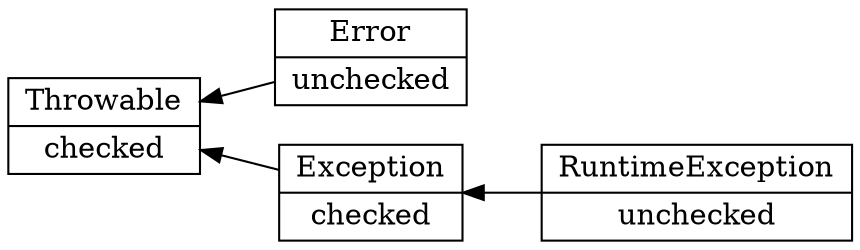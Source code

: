 digraph Throwable {
    rankdir = "RL"
    "Throwable" [label = "Throwable | checked" shape = "record"];
    "Error" [label = "Error | unchecked" shape = "record"];
    "Exception" [label = "Exception | checked" shape = "record"];
    "RuntimeException" [label = "RuntimeException | unchecked" shape = "record"];

    Exception -> Throwable [ penwidth = 1 fontsize = 28 fontcolor = "black"];
    Error -> Throwable [ penwidth = 1 fontsize = 28 fontcolor = "black"];
    RuntimeException -> Exception [ penwidth = 1 fontsize = 28 fontcolor = "black"];
}